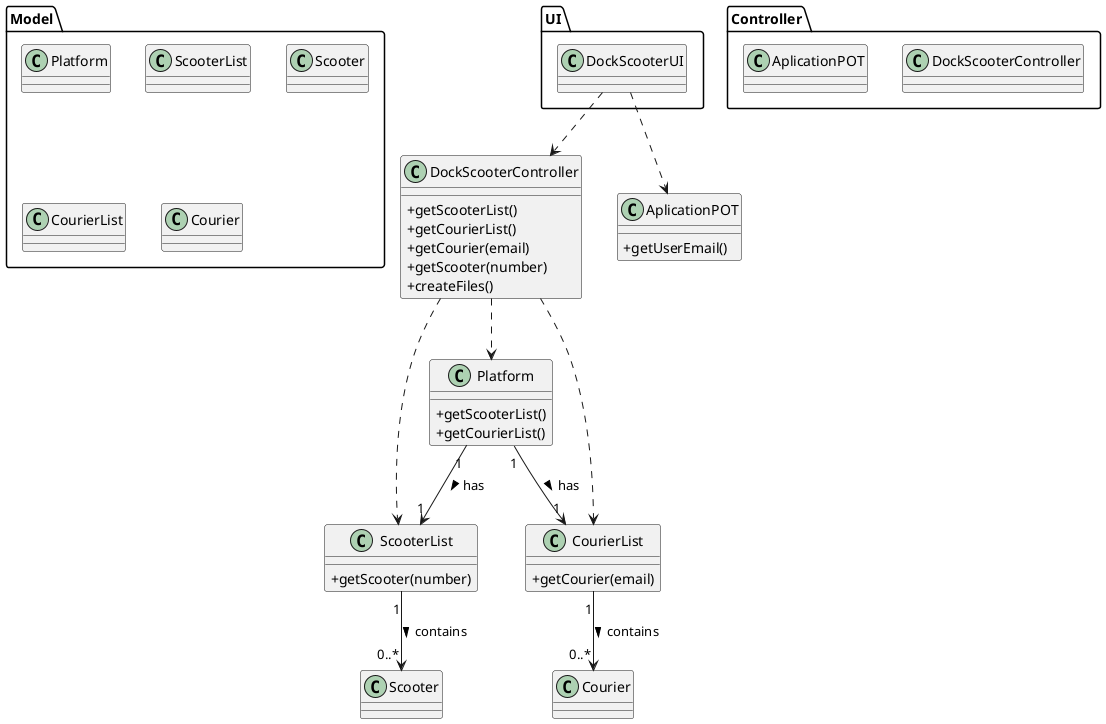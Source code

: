 @startuml
skinparam classAttributeIconSize 0
top to bottom direction

package UI <<Folder>> {
  class DockScooterUI
}

package Controller <<Folder>> {
  class DockScooterController
  class AplicationPOT
}

package Model <<Folder>> {
	class Platform
  class ScooterList
  class Scooter
  class CourierList
  class Courier
}

class DockScooterController{
  +getScooterList()
  +getCourierList()
  +getCourier(email)
  +getScooter(number)
  +createFiles()
}

class Platform {
  +getScooterList()
  +getCourierList()
}

class AplicationPOT {
  +getUserEmail()  
}

class ScooterList {
	+getScooter(number)
}

class CourierList {
  +getCourier(email)
}

class Scooter {
}

class Courier


DockScooterUI ..>  DockScooterController
DockScooterUI ..> AplicationPOT

DockScooterController ..> Platform
DockScooterController ..> ScooterList
DockScooterController ..> CourierList

Platform "1" --> "1" CourierList : has >
Platform "1" --> "1" ScooterList : has >

CourierList "1" --> "0..*" Courier : contains >
ScooterList "1" --> "0..*" Scooter : contains >

@enduml